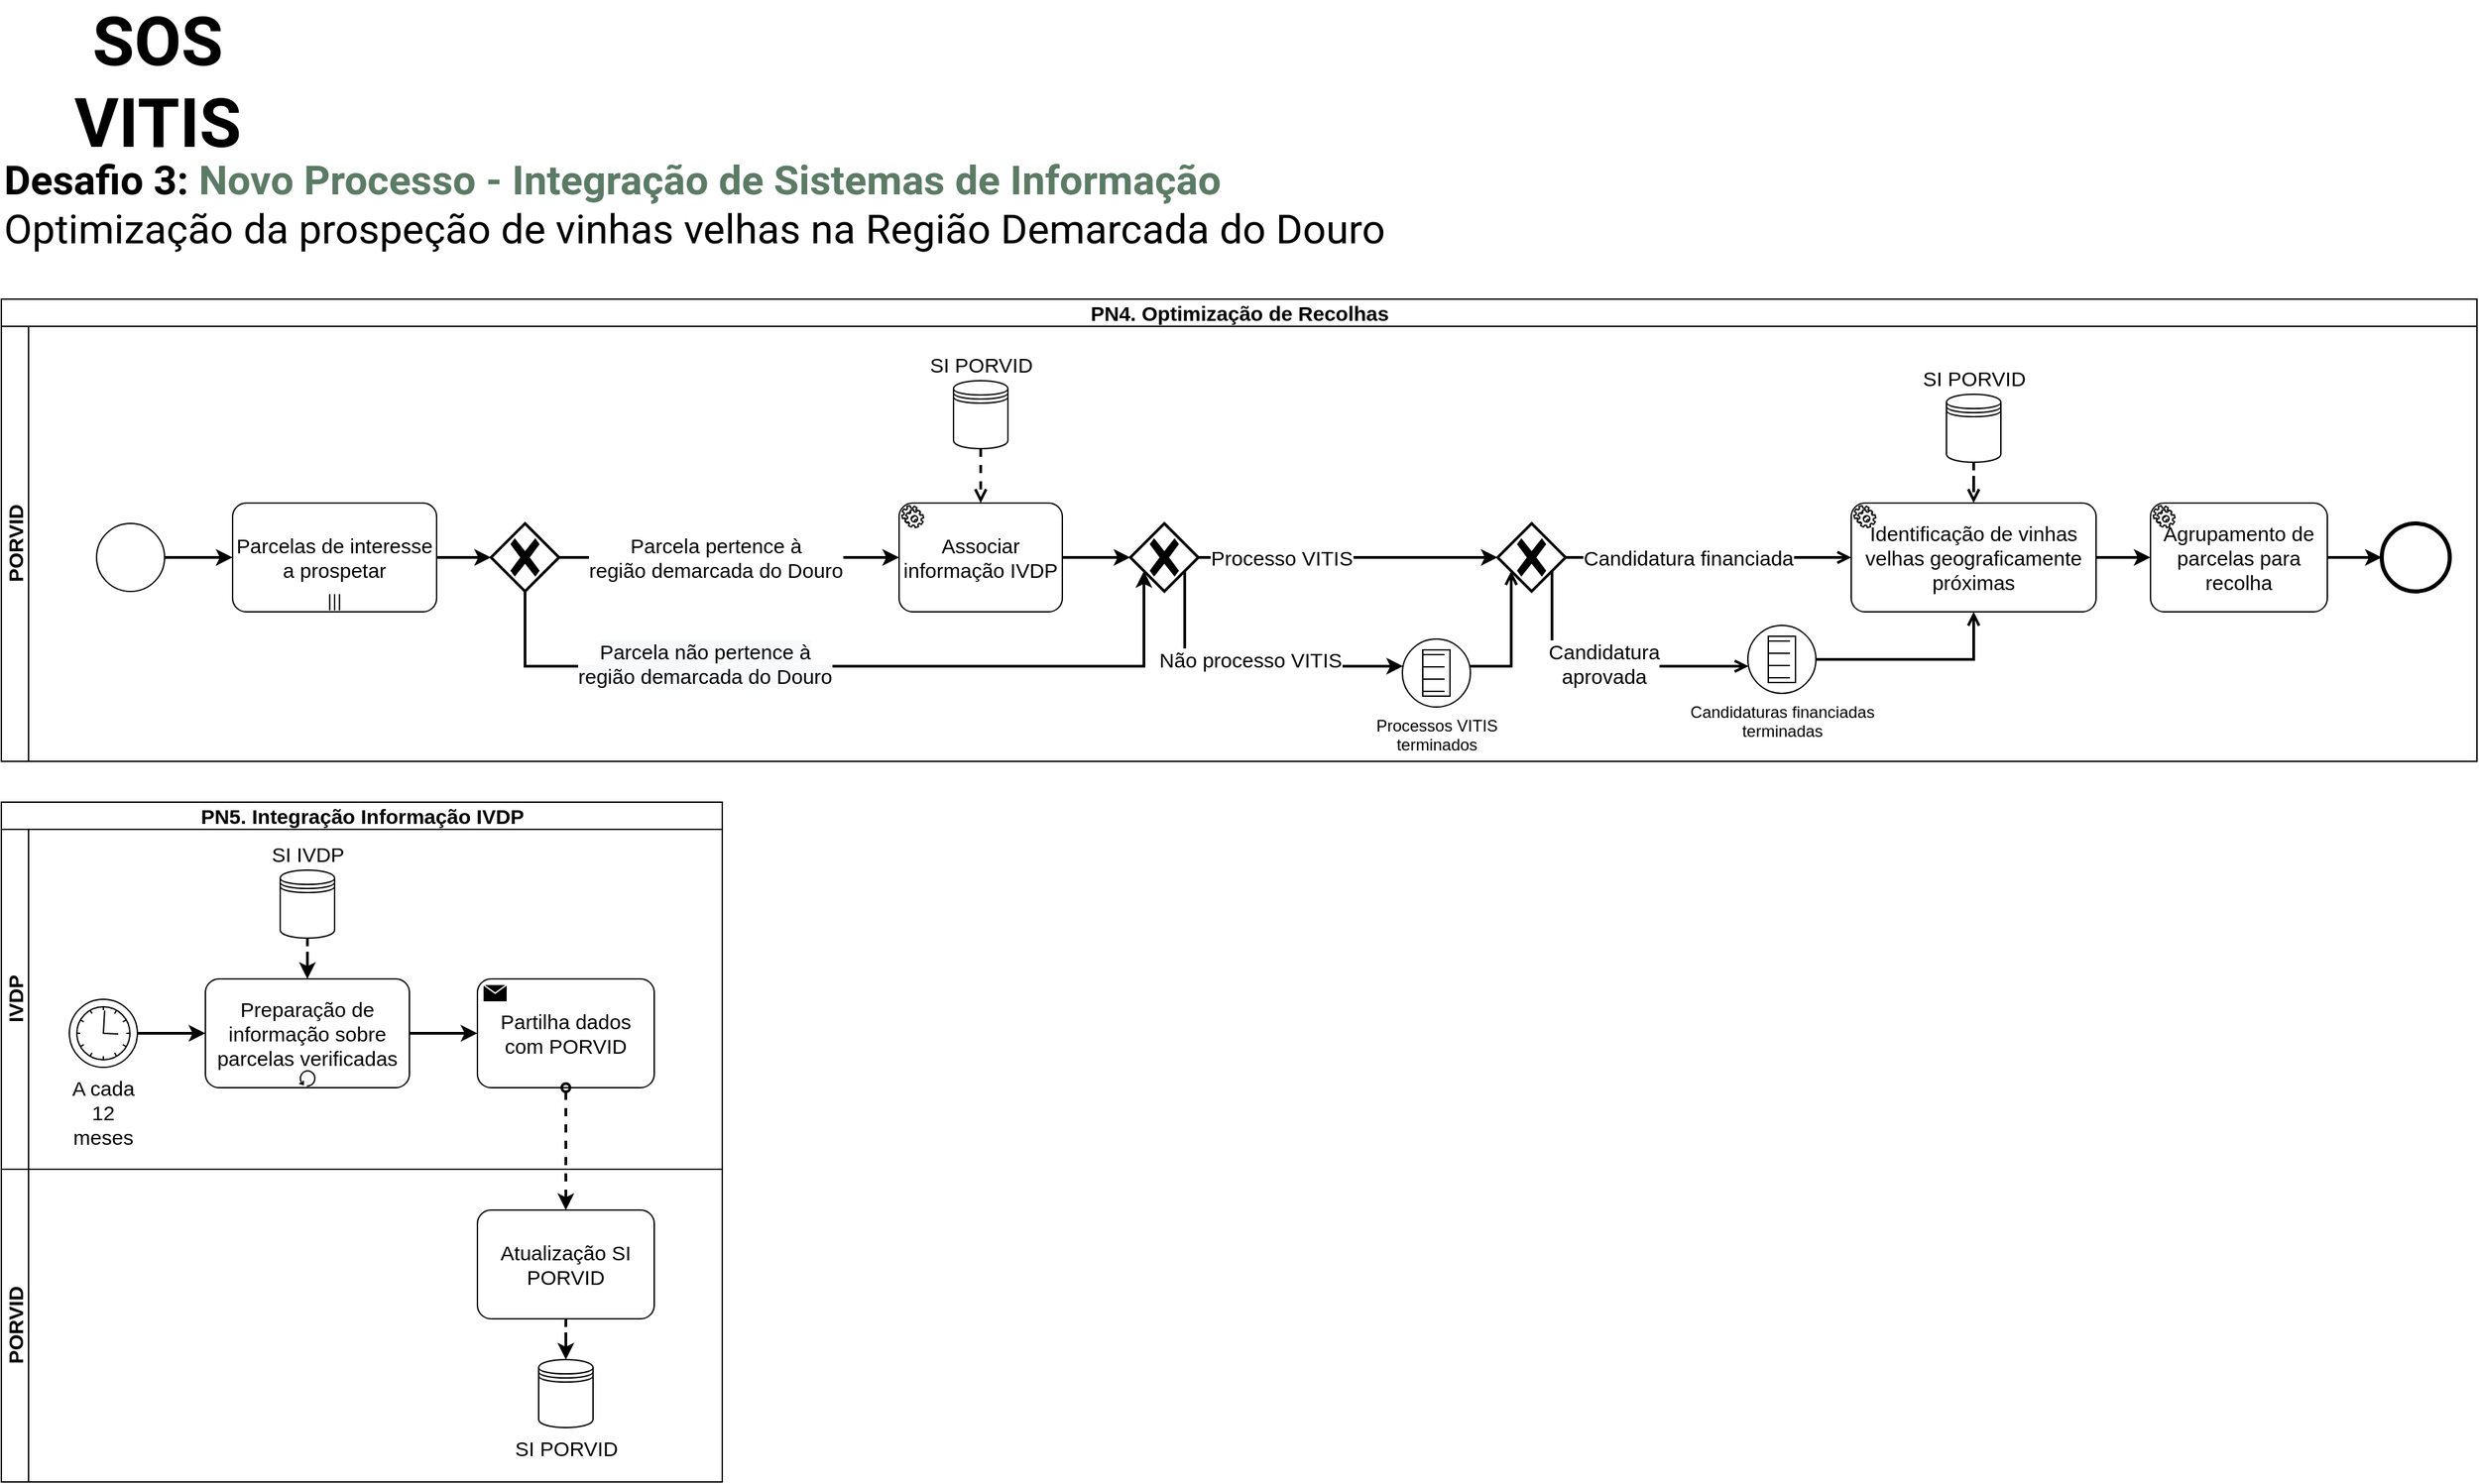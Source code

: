 <mxfile compressed="false" version="15.8.7" type="device">
  <diagram id="prtHgNgQTEPvFCAcTncT" name="Processos Alto Nível">
    <mxGraphModel dx="1574" dy="1293" grid="1" gridSize="10" guides="1" tooltips="1" connect="1" arrows="1" fold="1" page="1" pageScale="1" pageWidth="827" pageHeight="1169" math="0" shadow="0">
      <root>
        <mxCell id="0" />
        <mxCell id="1" parent="0" />
        <mxCell id="NLFkMVxidJrpuLbfi5vq-1" value="&lt;b&gt;Desafio 3: &lt;font color=&quot;#5b7b65&quot;&gt;Novo Processo - Integração de Sistemas de Informação&lt;/font&gt;&lt;/b&gt;&lt;br&gt;Optimização da prospeção de vinhas velhas na Região Demarcada do Douro" style="text;html=1;strokeColor=none;fillColor=none;align=left;verticalAlign=middle;whiteSpace=wrap;rounded=0;fontSize=30;fontFamily=Roboto;fontSource=https%3A%2F%2Ffonts.googleapis.com%2Fcss%3Ffamily%3DRoboto;" parent="1" vertex="1">
          <mxGeometry x="40" y="120" width="1060" height="100" as="geometry" />
        </mxCell>
        <mxCell id="8Ae6zeDYgx-UutW48Nks-54" value="&lt;font style=&quot;font-size: 50px;&quot;&gt;&lt;b style=&quot;font-size: 50px;&quot;&gt;SOS VITIS&lt;/b&gt;&lt;/font&gt;" style="text;html=1;strokeColor=none;fillColor=none;align=center;verticalAlign=middle;whiteSpace=wrap;rounded=0;fontFamily=Roboto;fontSize=50;fontColor=#000000;fontSource=https%3A%2F%2Ffonts.googleapis.com%2Fcss%3Ffamily%3DRoboto;" parent="1" vertex="1">
          <mxGeometry x="40" y="40" width="230" height="80" as="geometry" />
        </mxCell>
        <mxCell id="RrkdCd4so9SFuspl1RXy-1" value="&lt;span style=&quot;font-size: 15px ; background-color: rgb(255 , 255 , 255)&quot;&gt;PN4. Optimização de Recolhas&lt;/span&gt;" style="swimlane;html=1;childLayout=stackLayout;resizeParent=1;resizeParentMax=0;horizontal=1;startSize=20;horizontalStack=0;" parent="1" vertex="1">
          <mxGeometry x="40" y="240" width="1820" height="340" as="geometry">
            <mxRectangle x="40" y="1730" width="250" height="20" as="alternateBounds" />
          </mxGeometry>
        </mxCell>
        <mxCell id="RrkdCd4so9SFuspl1RXy-3" value="&lt;span style=&quot;font-size: 15px&quot;&gt;PORVID&lt;/span&gt;" style="swimlane;html=1;startSize=20;horizontal=0;" parent="RrkdCd4so9SFuspl1RXy-1" vertex="1">
          <mxGeometry y="20" width="1820" height="320" as="geometry" />
        </mxCell>
        <mxCell id="RrkdCd4so9SFuspl1RXy-7" style="edgeStyle=orthogonalEdgeStyle;rounded=0;jumpStyle=arc;orthogonalLoop=1;jettySize=auto;html=1;labelBackgroundColor=default;fontSize=15;startArrow=none;startFill=0;endArrow=open;endFill=0;strokeWidth=2;dashed=1;" parent="RrkdCd4so9SFuspl1RXy-3" source="RrkdCd4so9SFuspl1RXy-8" target="1hHnKpsaH6cNvzyIpWSU-2" edge="1">
          <mxGeometry relative="1" as="geometry">
            <mxPoint x="720" y="130" as="targetPoint" />
          </mxGeometry>
        </mxCell>
        <mxCell id="RrkdCd4so9SFuspl1RXy-8" value="SI PORVID" style="shape=datastore;labelPosition=center;verticalLabelPosition=top;align=center;verticalAlign=bottom;rounded=0;shadow=0;glass=0;sketch=0;fontSize=15;html=1;" parent="RrkdCd4so9SFuspl1RXy-3" vertex="1">
          <mxGeometry x="700" y="40" width="40" height="50" as="geometry" />
        </mxCell>
        <mxCell id="RrkdCd4so9SFuspl1RXy-9" value="" style="points=[[0.25,0.25,0],[0.5,0,0],[0.75,0.25,0],[1,0.5,0],[0.75,0.75,0],[0.5,1,0],[0.25,0.75,0],[0,0.5,0]];shape=mxgraph.bpmn.gateway2;html=1;verticalLabelPosition=bottom;labelBackgroundColor=#ffffff;verticalAlign=top;align=center;perimeter=rhombusPerimeter;outlineConnect=0;outline=none;symbol=none;gwType=exclusive;fontSize=15;strokeWidth=2;" parent="RrkdCd4so9SFuspl1RXy-3" vertex="1">
          <mxGeometry x="830" y="145" width="50" height="50" as="geometry" />
        </mxCell>
        <mxCell id="RrkdCd4so9SFuspl1RXy-10" value="Processo VITIS" style="edgeStyle=orthogonalEdgeStyle;rounded=0;orthogonalLoop=1;jettySize=auto;html=1;fontSize=15;startArrow=none;startFill=0;endArrow=classic;endFill=1;strokeWidth=2;" parent="RrkdCd4so9SFuspl1RXy-3" source="RrkdCd4so9SFuspl1RXy-9" target="RrkdCd4so9SFuspl1RXy-33" edge="1">
          <mxGeometry x="-0.448" relative="1" as="geometry">
            <mxPoint x="1220" y="170" as="targetPoint" />
            <mxPoint as="offset" />
          </mxGeometry>
        </mxCell>
        <mxCell id="RrkdCd4so9SFuspl1RXy-11" style="edgeStyle=orthogonalEdgeStyle;rounded=0;orthogonalLoop=1;jettySize=auto;html=1;fontSize=15;startArrow=none;startFill=0;endArrow=classic;endFill=1;strokeWidth=2;" parent="RrkdCd4so9SFuspl1RXy-3" source="RrkdCd4so9SFuspl1RXy-9" target="RrkdCd4so9SFuspl1RXy-23" edge="1">
          <mxGeometry relative="1" as="geometry">
            <Array as="points">
              <mxPoint x="870" y="250" />
            </Array>
            <mxPoint x="1140" y="265" as="targetPoint" />
          </mxGeometry>
        </mxCell>
        <mxCell id="RrkdCd4so9SFuspl1RXy-12" value="Não processo VITIS" style="edgeLabel;html=1;align=center;verticalAlign=middle;resizable=0;points=[];fontSize=15;" parent="RrkdCd4so9SFuspl1RXy-11" vertex="1" connectable="0">
          <mxGeometry x="-0.097" y="-1" relative="1" as="geometry">
            <mxPoint x="14" y="-6" as="offset" />
          </mxGeometry>
        </mxCell>
        <mxCell id="RrkdCd4so9SFuspl1RXy-13" style="edgeStyle=orthogonalEdgeStyle;rounded=0;orthogonalLoop=1;jettySize=auto;html=1;startArrow=none;startFill=0;endArrow=classic;endFill=1;strokeWidth=2;" parent="RrkdCd4so9SFuspl1RXy-3" source="1hHnKpsaH6cNvzyIpWSU-4" target="RrkdCd4so9SFuspl1RXy-17" edge="1">
          <mxGeometry relative="1" as="geometry">
            <mxPoint x="1774.0" y="170.0" as="targetPoint" />
            <mxPoint x="1750" y="170" as="sourcePoint" />
          </mxGeometry>
        </mxCell>
        <mxCell id="RrkdCd4so9SFuspl1RXy-14" style="edgeStyle=orthogonalEdgeStyle;rounded=0;orthogonalLoop=1;jettySize=auto;html=1;fontSize=15;startArrow=none;startFill=0;endArrow=classic;endFill=1;strokeWidth=2;" parent="RrkdCd4so9SFuspl1RXy-3" source="1hHnKpsaH6cNvzyIpWSU-3" target="1hHnKpsaH6cNvzyIpWSU-4" edge="1">
          <mxGeometry relative="1" as="geometry">
            <mxPoint x="1540" y="170" as="sourcePoint" />
            <mxPoint x="1570" y="170" as="targetPoint" />
          </mxGeometry>
        </mxCell>
        <mxCell id="RrkdCd4so9SFuspl1RXy-15" style="edgeStyle=orthogonalEdgeStyle;rounded=0;orthogonalLoop=1;jettySize=auto;html=1;dashed=1;fontSize=15;startArrow=none;startFill=0;endArrow=open;endFill=0;strokeWidth=2;" parent="RrkdCd4so9SFuspl1RXy-3" source="RrkdCd4so9SFuspl1RXy-16" target="1hHnKpsaH6cNvzyIpWSU-3" edge="1">
          <mxGeometry relative="1" as="geometry">
            <mxPoint x="1450" y="130" as="targetPoint" />
          </mxGeometry>
        </mxCell>
        <mxCell id="RrkdCd4so9SFuspl1RXy-16" value="SI PORVID" style="shape=datastore;labelPosition=center;verticalLabelPosition=top;align=center;verticalAlign=bottom;rounded=0;shadow=0;glass=0;sketch=0;fontSize=15;html=1;" parent="RrkdCd4so9SFuspl1RXy-3" vertex="1">
          <mxGeometry x="1430" y="50" width="40" height="50" as="geometry" />
        </mxCell>
        <mxCell id="RrkdCd4so9SFuspl1RXy-17" value="" style="points=[[0.145,0.145,0],[0.5,0,0],[0.855,0.145,0],[1,0.5,0],[0.855,0.855,0],[0.5,1,0],[0.145,0.855,0],[0,0.5,0]];shape=mxgraph.bpmn.event;html=1;verticalLabelPosition=bottom;labelBackgroundColor=#ffffff;verticalAlign=top;align=center;perimeter=ellipsePerimeter;outlineConnect=0;aspect=fixed;outline=end;symbol=terminate2;rounded=0;shadow=0;glass=0;sketch=0;fontSize=15;" parent="RrkdCd4so9SFuspl1RXy-3" vertex="1">
          <mxGeometry x="1750" y="145" width="50" height="50" as="geometry" />
        </mxCell>
        <mxCell id="RrkdCd4so9SFuspl1RXy-18" style="edgeStyle=orthogonalEdgeStyle;rounded=0;jumpStyle=arc;orthogonalLoop=1;jettySize=auto;html=1;labelBackgroundColor=default;fontSize=15;startArrow=none;startFill=0;endArrow=classic;endFill=1;strokeWidth=2;" parent="RrkdCd4so9SFuspl1RXy-3" source="RrkdCd4so9SFuspl1RXy-19" target="RrkdCd4so9SFuspl1RXy-21" edge="1">
          <mxGeometry relative="1" as="geometry" />
        </mxCell>
        <mxCell id="RrkdCd4so9SFuspl1RXy-19" value="" style="points=[[0.145,0.145,0],[0.5,0,0],[0.855,0.145,0],[1,0.5,0],[0.855,0.855,0],[0.5,1,0],[0.145,0.855,0],[0,0.5,0]];shape=mxgraph.bpmn.event;html=1;verticalLabelPosition=bottom;labelBackgroundColor=#ffffff;verticalAlign=top;align=center;perimeter=ellipsePerimeter;outlineConnect=0;aspect=fixed;outline=standard;symbol=general;" parent="RrkdCd4so9SFuspl1RXy-3" vertex="1">
          <mxGeometry x="70" y="145" width="50" height="50" as="geometry" />
        </mxCell>
        <mxCell id="RrkdCd4so9SFuspl1RXy-20" style="edgeStyle=orthogonalEdgeStyle;rounded=0;jumpStyle=arc;orthogonalLoop=1;jettySize=auto;html=1;labelBackgroundColor=default;fontSize=15;startArrow=none;startFill=0;endArrow=classic;endFill=1;strokeWidth=2;" parent="RrkdCd4so9SFuspl1RXy-3" source="RrkdCd4so9SFuspl1RXy-21" target="RrkdCd4so9SFuspl1RXy-27" edge="1">
          <mxGeometry relative="1" as="geometry">
            <mxPoint x="400" y="170.0" as="sourcePoint" />
            <mxPoint x="360" y="170" as="targetPoint" />
          </mxGeometry>
        </mxCell>
        <mxCell id="RrkdCd4so9SFuspl1RXy-21" value="Parcelas de interesse a prospetar" style="points=[[0.25,0,0],[0.5,0,0],[0.75,0,0],[1,0.25,0],[1,0.5,0],[1,0.75,0],[0.75,1,0],[0.5,1,0],[0.25,1,0],[0,0.75,0],[0,0.5,0],[0,0.25,0]];shape=mxgraph.bpmn.task;whiteSpace=wrap;rectStyle=rounded;size=10;taskMarker=abstract;isLoopMultiParallel=1;fontSize=15;strokeWidth=1;" parent="RrkdCd4so9SFuspl1RXy-3" vertex="1">
          <mxGeometry x="170" y="130" width="150" height="80" as="geometry" />
        </mxCell>
        <mxCell id="RrkdCd4so9SFuspl1RXy-22" style="edgeStyle=orthogonalEdgeStyle;rounded=0;jumpStyle=arc;orthogonalLoop=1;jettySize=auto;html=1;labelBackgroundColor=default;fontSize=15;startArrow=none;startFill=0;endArrow=open;endFill=0;strokeWidth=2;" parent="RrkdCd4so9SFuspl1RXy-3" source="RrkdCd4so9SFuspl1RXy-23" target="RrkdCd4so9SFuspl1RXy-33" edge="1">
          <mxGeometry relative="1" as="geometry">
            <Array as="points">
              <mxPoint x="1110" y="250" />
            </Array>
          </mxGeometry>
        </mxCell>
        <mxCell id="RrkdCd4so9SFuspl1RXy-23" value="Processos VITIS &lt;br&gt;terminados" style="points=[[0.145,0.145,0],[0.5,0,0],[0.855,0.145,0],[1,0.5,0],[0.855,0.855,0],[0.5,1,0],[0.145,0.855,0],[0,0.5,0]];shape=mxgraph.bpmn.event;html=1;verticalLabelPosition=bottom;labelBackgroundColor=#ffffff;verticalAlign=top;align=center;perimeter=ellipsePerimeter;outlineConnect=0;aspect=fixed;outline=standard;symbol=conditional;fillColor=none;" parent="RrkdCd4so9SFuspl1RXy-3" vertex="1">
          <mxGeometry x="1030" y="230" width="50" height="50" as="geometry" />
        </mxCell>
        <mxCell id="RrkdCd4so9SFuspl1RXy-24" value="Parcela pertence à&lt;br&gt;região demarcada do Douro" style="edgeStyle=orthogonalEdgeStyle;rounded=0;jumpStyle=arc;orthogonalLoop=1;jettySize=auto;html=1;labelBackgroundColor=default;fontSize=15;startArrow=none;startFill=0;endArrow=classic;endFill=1;strokeWidth=2;" parent="RrkdCd4so9SFuspl1RXy-3" source="RrkdCd4so9SFuspl1RXy-27" target="1hHnKpsaH6cNvzyIpWSU-2" edge="1">
          <mxGeometry x="-0.071" relative="1" as="geometry">
            <mxPoint x="660" y="170" as="targetPoint" />
            <mxPoint x="-1" as="offset" />
          </mxGeometry>
        </mxCell>
        <mxCell id="RrkdCd4so9SFuspl1RXy-25" style="edgeStyle=orthogonalEdgeStyle;rounded=0;jumpStyle=arc;orthogonalLoop=1;jettySize=auto;html=1;labelBackgroundColor=default;fontSize=15;startArrow=none;startFill=0;endArrow=classic;endFill=1;strokeWidth=2;" parent="RrkdCd4so9SFuspl1RXy-3" source="RrkdCd4so9SFuspl1RXy-27" target="RrkdCd4so9SFuspl1RXy-9" edge="1">
          <mxGeometry relative="1" as="geometry">
            <mxPoint x="820" y="250" as="targetPoint" />
            <Array as="points">
              <mxPoint x="385" y="250" />
              <mxPoint x="840" y="250" />
            </Array>
          </mxGeometry>
        </mxCell>
        <mxCell id="RrkdCd4so9SFuspl1RXy-26" value="&lt;span style=&quot;background-color: rgb(248 , 249 , 250)&quot;&gt;Parcela não pertence à&lt;/span&gt;&lt;br style=&quot;background-color: rgb(248 , 249 , 250)&quot;&gt;&lt;span style=&quot;background-color: rgb(248 , 249 , 250)&quot;&gt;região demarcada do Douro&lt;/span&gt;" style="edgeLabel;html=1;align=center;verticalAlign=middle;resizable=0;points=[];fontSize=15;" parent="RrkdCd4so9SFuspl1RXy-25" vertex="1" connectable="0">
          <mxGeometry x="0.134" y="2" relative="1" as="geometry">
            <mxPoint x="-142" as="offset" />
          </mxGeometry>
        </mxCell>
        <mxCell id="RrkdCd4so9SFuspl1RXy-27" value="" style="points=[[0.25,0.25,0],[0.5,0,0],[0.75,0.25,0],[1,0.5,0],[0.75,0.75,0],[0.5,1,0],[0.25,0.75,0],[0,0.5,0]];shape=mxgraph.bpmn.gateway2;html=1;verticalLabelPosition=bottom;labelBackgroundColor=#ffffff;verticalAlign=top;align=center;perimeter=rhombusPerimeter;outlineConnect=0;outline=none;symbol=none;gwType=exclusive;fontSize=15;strokeWidth=2;" parent="RrkdCd4so9SFuspl1RXy-3" vertex="1">
          <mxGeometry x="360" y="145" width="50" height="50" as="geometry" />
        </mxCell>
        <mxCell id="RrkdCd4so9SFuspl1RXy-28" style="edgeStyle=orthogonalEdgeStyle;rounded=0;jumpStyle=arc;orthogonalLoop=1;jettySize=auto;html=1;labelBackgroundColor=default;fontSize=15;startArrow=none;startFill=0;endArrow=classic;endFill=1;strokeWidth=2;" parent="RrkdCd4so9SFuspl1RXy-3" source="1hHnKpsaH6cNvzyIpWSU-2" target="RrkdCd4so9SFuspl1RXy-9" edge="1">
          <mxGeometry relative="1" as="geometry">
            <mxPoint x="780" y="170" as="sourcePoint" />
          </mxGeometry>
        </mxCell>
        <mxCell id="RrkdCd4so9SFuspl1RXy-29" style="edgeStyle=orthogonalEdgeStyle;rounded=0;jumpStyle=arc;orthogonalLoop=1;jettySize=auto;html=1;labelBackgroundColor=default;fontSize=15;startArrow=none;startFill=0;endArrow=open;endFill=0;strokeWidth=2;" parent="RrkdCd4so9SFuspl1RXy-3" source="RrkdCd4so9SFuspl1RXy-33" target="1hHnKpsaH6cNvzyIpWSU-3" edge="1">
          <mxGeometry relative="1" as="geometry">
            <mxPoint x="1360" y="170" as="targetPoint" />
          </mxGeometry>
        </mxCell>
        <mxCell id="RrkdCd4so9SFuspl1RXy-30" value="Candidatura financiada" style="edgeLabel;html=1;align=center;verticalAlign=middle;resizable=0;points=[];fontSize=15;" parent="RrkdCd4so9SFuspl1RXy-29" vertex="1" connectable="0">
          <mxGeometry x="0.269" relative="1" as="geometry">
            <mxPoint x="-43" as="offset" />
          </mxGeometry>
        </mxCell>
        <mxCell id="RrkdCd4so9SFuspl1RXy-31" style="edgeStyle=orthogonalEdgeStyle;rounded=0;jumpStyle=arc;orthogonalLoop=1;jettySize=auto;html=1;labelBackgroundColor=default;fontSize=15;startArrow=none;startFill=0;endArrow=open;endFill=0;strokeWidth=2;" parent="RrkdCd4so9SFuspl1RXy-3" source="RrkdCd4so9SFuspl1RXy-33" target="RrkdCd4so9SFuspl1RXy-35" edge="1">
          <mxGeometry relative="1" as="geometry">
            <Array as="points">
              <mxPoint x="1140" y="250" />
            </Array>
          </mxGeometry>
        </mxCell>
        <mxCell id="RrkdCd4so9SFuspl1RXy-32" value="Candidatura &lt;br&gt;aprovada" style="edgeLabel;html=1;align=center;verticalAlign=middle;resizable=0;points=[];fontSize=15;" parent="RrkdCd4so9SFuspl1RXy-31" vertex="1" connectable="0">
          <mxGeometry x="0.008" y="2" relative="1" as="geometry">
            <mxPoint as="offset" />
          </mxGeometry>
        </mxCell>
        <mxCell id="RrkdCd4so9SFuspl1RXy-33" value="" style="points=[[0.25,0.25,0],[0.5,0,0],[0.75,0.25,0],[1,0.5,0],[0.75,0.75,0],[0.5,1,0],[0.25,0.75,0],[0,0.5,0]];shape=mxgraph.bpmn.gateway2;html=1;verticalLabelPosition=bottom;labelBackgroundColor=#ffffff;verticalAlign=top;align=center;perimeter=rhombusPerimeter;outlineConnect=0;outline=none;symbol=none;gwType=exclusive;fontSize=15;strokeWidth=2;" parent="RrkdCd4so9SFuspl1RXy-3" vertex="1">
          <mxGeometry x="1100" y="145" width="50" height="50" as="geometry" />
        </mxCell>
        <mxCell id="RrkdCd4so9SFuspl1RXy-34" style="edgeStyle=orthogonalEdgeStyle;rounded=0;jumpStyle=arc;orthogonalLoop=1;jettySize=auto;html=1;labelBackgroundColor=default;fontSize=15;startArrow=none;startFill=0;endArrow=open;endFill=0;strokeWidth=2;" parent="RrkdCd4so9SFuspl1RXy-3" source="RrkdCd4so9SFuspl1RXy-35" target="1hHnKpsaH6cNvzyIpWSU-3" edge="1">
          <mxGeometry relative="1" as="geometry">
            <mxPoint x="1450" y="210" as="targetPoint" />
          </mxGeometry>
        </mxCell>
        <mxCell id="RrkdCd4so9SFuspl1RXy-35" value="Candidaturas financiadas &lt;br&gt;terminadas" style="points=[[0.145,0.145,0],[0.5,0,0],[0.855,0.145,0],[1,0.5,0],[0.855,0.855,0],[0.5,1,0],[0.145,0.855,0],[0,0.5,0]];shape=mxgraph.bpmn.event;html=1;verticalLabelPosition=bottom;labelBackgroundColor=#ffffff;verticalAlign=top;align=center;perimeter=ellipsePerimeter;outlineConnect=0;aspect=fixed;outline=standard;symbol=conditional;fillColor=none;" parent="RrkdCd4so9SFuspl1RXy-3" vertex="1">
          <mxGeometry x="1284" y="220" width="50" height="50" as="geometry" />
        </mxCell>
        <mxCell id="1hHnKpsaH6cNvzyIpWSU-2" value="Associar informação IVDP" style="points=[[0.25,0,0],[0.5,0,0],[0.75,0,0],[1,0.25,0],[1,0.5,0],[1,0.75,0],[0.75,1,0],[0.5,1,0],[0.25,1,0],[0,0.75,0],[0,0.5,0],[0,0.25,0]];shape=mxgraph.bpmn.task;whiteSpace=wrap;rectStyle=rounded;size=10;taskMarker=service;fontSize=15;" vertex="1" parent="RrkdCd4so9SFuspl1RXy-3">
          <mxGeometry x="660" y="130" width="120" height="80" as="geometry" />
        </mxCell>
        <mxCell id="1hHnKpsaH6cNvzyIpWSU-3" value="Identificação de vinhas velhas geograficamente próximas" style="points=[[0.25,0,0],[0.5,0,0],[0.75,0,0],[1,0.25,0],[1,0.5,0],[1,0.75,0],[0.75,1,0],[0.5,1,0],[0.25,1,0],[0,0.75,0],[0,0.5,0],[0,0.25,0]];shape=mxgraph.bpmn.task;whiteSpace=wrap;rectStyle=rounded;size=10;taskMarker=service;fontSize=15;" vertex="1" parent="RrkdCd4so9SFuspl1RXy-3">
          <mxGeometry x="1360" y="130" width="180" height="80" as="geometry" />
        </mxCell>
        <mxCell id="1hHnKpsaH6cNvzyIpWSU-4" value="Agrupamento de parcelas para recolha" style="points=[[0.25,0,0],[0.5,0,0],[0.75,0,0],[1,0.25,0],[1,0.5,0],[1,0.75,0],[0.75,1,0],[0.5,1,0],[0.25,1,0],[0,0.75,0],[0,0.5,0],[0,0.25,0]];shape=mxgraph.bpmn.task;whiteSpace=wrap;rectStyle=rounded;size=10;taskMarker=service;fontSize=15;" vertex="1" parent="RrkdCd4so9SFuspl1RXy-3">
          <mxGeometry x="1580" y="130" width="130" height="80" as="geometry" />
        </mxCell>
        <mxCell id="1hHnKpsaH6cNvzyIpWSU-5" value="&lt;span style=&quot;background-color: rgb(255 , 255 , 255)&quot;&gt;PN5. Integração Informação IVDP&lt;/span&gt;" style="swimlane;html=1;childLayout=stackLayout;resizeParent=1;resizeParentMax=0;horizontal=1;startSize=20;horizontalStack=0;fontSize=15;" vertex="1" parent="1">
          <mxGeometry x="40" y="610" width="530" height="500" as="geometry" />
        </mxCell>
        <mxCell id="1hHnKpsaH6cNvzyIpWSU-6" value="IVDP" style="swimlane;html=1;startSize=20;horizontal=0;fontSize=15;" vertex="1" parent="1hHnKpsaH6cNvzyIpWSU-5">
          <mxGeometry y="20" width="530" height="250" as="geometry" />
        </mxCell>
        <mxCell id="1hHnKpsaH6cNvzyIpWSU-10" value="SI IVDP" style="shape=datastore;labelPosition=center;verticalLabelPosition=top;align=center;verticalAlign=bottom;rounded=0;shadow=0;glass=0;sketch=0;fontSize=15;html=1;" vertex="1" parent="1hHnKpsaH6cNvzyIpWSU-6">
          <mxGeometry x="205" y="30" width="40" height="50" as="geometry" />
        </mxCell>
        <mxCell id="1hHnKpsaH6cNvzyIpWSU-11" value="Partilha dados com PORVID" style="points=[[0.25,0,0],[0.5,0,0],[0.75,0,0],[1,0.25,0],[1,0.5,0],[1,0.75,0],[0.75,1,0],[0.5,1,0],[0.25,1,0],[0,0.75,0],[0,0.5,0],[0,0.25,0]];shape=mxgraph.bpmn.task;whiteSpace=wrap;rectStyle=rounded;size=10;taskMarker=send;rounded=0;shadow=0;glass=0;sketch=0;fontSize=15;align=center;verticalAlign=middle;html=1;strokeWidth=1;" vertex="1" parent="1hHnKpsaH6cNvzyIpWSU-6">
          <mxGeometry x="350" y="110" width="130" height="80" as="geometry" />
        </mxCell>
        <mxCell id="1hHnKpsaH6cNvzyIpWSU-12" value="&lt;span style=&quot;font-family: &amp;#34;helvetica&amp;#34;&quot;&gt;Preparação de informação sobre parcelas verificadas&lt;/span&gt;" style="points=[[0.25,0,0],[0.5,0,0],[0.75,0,0],[1,0.25,0],[1,0.5,0],[1,0.75,0],[0.75,1,0],[0.5,1,0],[0.25,1,0],[0,0.75,0],[0,0.5,0],[0,0.25,0]];shape=mxgraph.bpmn.task;whiteSpace=wrap;rectStyle=rounded;size=10;taskMarker=abstract;isLoopStandard=1;fontFamily=Roboto;fontSource=https%3A%2F%2Ffonts.googleapis.com%2Fcss%3Ffamily%3DRoboto;fontSize=15;fontColor=#000000;strokeColor=default;strokeWidth=1;fillColor=default;gradientColor=none;html=1;" vertex="1" parent="1hHnKpsaH6cNvzyIpWSU-6">
          <mxGeometry x="150" y="110" width="150" height="80" as="geometry" />
        </mxCell>
        <mxCell id="1hHnKpsaH6cNvzyIpWSU-13" style="edgeStyle=orthogonalEdgeStyle;rounded=0;jumpStyle=arc;orthogonalLoop=1;jettySize=auto;html=1;labelBackgroundColor=default;fontSize=15;startArrow=none;startFill=0;endArrow=classic;endFill=1;strokeWidth=2;" edge="1" parent="1hHnKpsaH6cNvzyIpWSU-6" source="1hHnKpsaH6cNvzyIpWSU-16" target="1hHnKpsaH6cNvzyIpWSU-12">
          <mxGeometry relative="1" as="geometry">
            <mxPoint x="150" y="150" as="targetPoint" />
            <mxPoint x="90" y="150" as="sourcePoint" />
          </mxGeometry>
        </mxCell>
        <mxCell id="1hHnKpsaH6cNvzyIpWSU-14" style="edgeStyle=orthogonalEdgeStyle;rounded=0;orthogonalLoop=1;jettySize=auto;html=1;fontSize=15;startArrow=none;startFill=0;endArrow=classic;endFill=1;strokeWidth=2;dashed=1;" edge="1" parent="1hHnKpsaH6cNvzyIpWSU-6" source="1hHnKpsaH6cNvzyIpWSU-10" target="1hHnKpsaH6cNvzyIpWSU-12">
          <mxGeometry relative="1" as="geometry">
            <mxPoint x="225" y="190" as="targetPoint" />
          </mxGeometry>
        </mxCell>
        <mxCell id="1hHnKpsaH6cNvzyIpWSU-15" style="edgeStyle=orthogonalEdgeStyle;rounded=0;orthogonalLoop=1;jettySize=auto;html=1;fontSize=15;startArrow=none;startFill=0;endArrow=classic;endFill=1;strokeWidth=2;" edge="1" parent="1hHnKpsaH6cNvzyIpWSU-6" source="1hHnKpsaH6cNvzyIpWSU-12" target="1hHnKpsaH6cNvzyIpWSU-11">
          <mxGeometry relative="1" as="geometry">
            <mxPoint x="300" y="150" as="sourcePoint" />
          </mxGeometry>
        </mxCell>
        <mxCell id="1hHnKpsaH6cNvzyIpWSU-16" value="A cada 12 meses" style="points=[[0.145,0.145,0],[0.5,0,0],[0.855,0.145,0],[1,0.5,0],[0.855,0.855,0],[0.5,1,0],[0.145,0.855,0],[0,0.5,0]];shape=mxgraph.bpmn.event;html=1;verticalLabelPosition=bottom;labelBackgroundColor=#ffffff;verticalAlign=top;align=center;perimeter=ellipsePerimeter;outlineConnect=0;aspect=fixed;outline=standard;symbol=timer;fontSize=15;whiteSpace=wrap;" vertex="1" parent="1hHnKpsaH6cNvzyIpWSU-6">
          <mxGeometry x="50" y="125" width="50" height="50" as="geometry" />
        </mxCell>
        <mxCell id="1hHnKpsaH6cNvzyIpWSU-7" value="PORVID" style="swimlane;html=1;startSize=20;horizontal=0;fontSize=15;" vertex="1" parent="1hHnKpsaH6cNvzyIpWSU-5">
          <mxGeometry y="270" width="530" height="230" as="geometry" />
        </mxCell>
        <mxCell id="1hHnKpsaH6cNvzyIpWSU-23" style="edgeStyle=orthogonalEdgeStyle;rounded=0;orthogonalLoop=1;jettySize=auto;html=1;dashed=1;fontSize=15;strokeWidth=2;" edge="1" parent="1hHnKpsaH6cNvzyIpWSU-7" source="1hHnKpsaH6cNvzyIpWSU-19" target="1hHnKpsaH6cNvzyIpWSU-21">
          <mxGeometry relative="1" as="geometry" />
        </mxCell>
        <mxCell id="1hHnKpsaH6cNvzyIpWSU-19" value="Atualização SI PORVID" style="points=[[0.25,0,0],[0.5,0,0],[0.75,0,0],[1,0.25,0],[1,0.5,0],[1,0.75,0],[0.75,1,0],[0.5,1,0],[0.25,1,0],[0,0.75,0],[0,0.5,0],[0,0.25,0]];shape=mxgraph.bpmn.task;whiteSpace=wrap;rectStyle=rounded;size=10;taskMarker=abstract;rounded=0;shadow=0;glass=0;sketch=0;fontSize=15;align=center;verticalAlign=middle;html=1;" vertex="1" parent="1hHnKpsaH6cNvzyIpWSU-7">
          <mxGeometry x="350" y="30" width="130" height="80" as="geometry" />
        </mxCell>
        <mxCell id="1hHnKpsaH6cNvzyIpWSU-21" value="SI PORVID" style="shape=datastore;labelPosition=center;verticalLabelPosition=bottom;align=center;verticalAlign=top;rounded=0;shadow=0;glass=0;sketch=0;fontSize=15;html=1;" vertex="1" parent="1hHnKpsaH6cNvzyIpWSU-7">
          <mxGeometry x="395" y="140" width="40" height="50" as="geometry" />
        </mxCell>
        <mxCell id="1hHnKpsaH6cNvzyIpWSU-20" style="edgeStyle=orthogonalEdgeStyle;rounded=0;orthogonalLoop=1;jettySize=auto;html=1;fontSize=15;startArrow=oval;startFill=0;endArrow=classic;endFill=1;strokeWidth=2;dashed=1;" edge="1" target="1hHnKpsaH6cNvzyIpWSU-19" parent="1hHnKpsaH6cNvzyIpWSU-5" source="1hHnKpsaH6cNvzyIpWSU-11">
          <mxGeometry relative="1" as="geometry">
            <Array as="points">
              <mxPoint x="415" y="250" />
              <mxPoint x="415" y="250" />
            </Array>
            <mxPoint x="570" y="690" as="targetPoint" />
            <mxPoint x="225" y="840" as="sourcePoint" />
          </mxGeometry>
        </mxCell>
      </root>
    </mxGraphModel>
  </diagram>
</mxfile>
